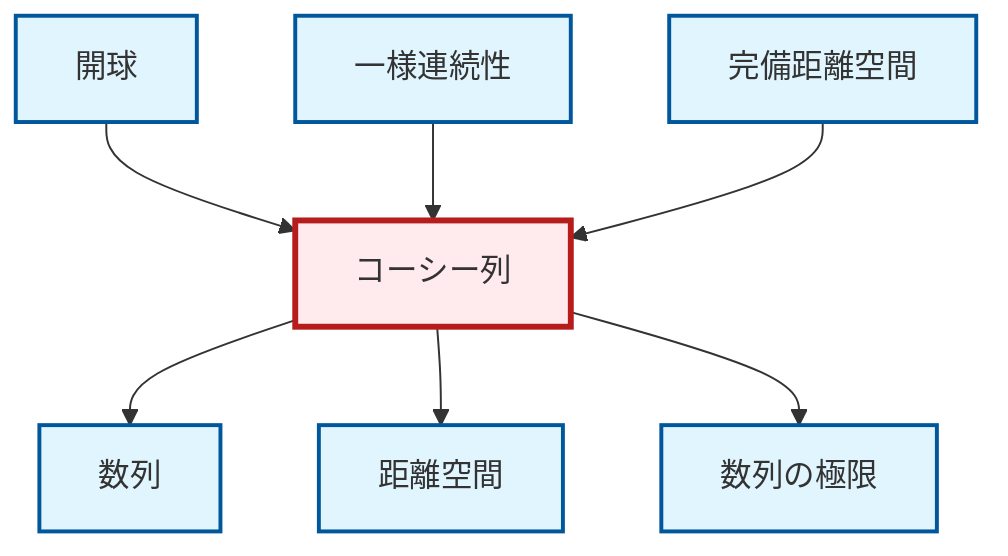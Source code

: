 graph TD
    classDef definition fill:#e1f5fe,stroke:#01579b,stroke-width:2px
    classDef theorem fill:#f3e5f5,stroke:#4a148c,stroke-width:2px
    classDef axiom fill:#fff3e0,stroke:#e65100,stroke-width:2px
    classDef example fill:#e8f5e9,stroke:#1b5e20,stroke-width:2px
    classDef current fill:#ffebee,stroke:#b71c1c,stroke-width:3px
    def-open-ball["開球"]:::definition
    def-limit["数列の極限"]:::definition
    def-metric-space["距離空間"]:::definition
    def-complete-metric-space["完備距離空間"]:::definition
    def-sequence["数列"]:::definition
    def-cauchy-sequence["コーシー列"]:::definition
    def-uniform-continuity["一様連続性"]:::definition
    def-cauchy-sequence --> def-sequence
    def-open-ball --> def-cauchy-sequence
    def-uniform-continuity --> def-cauchy-sequence
    def-complete-metric-space --> def-cauchy-sequence
    def-cauchy-sequence --> def-metric-space
    def-cauchy-sequence --> def-limit
    class def-cauchy-sequence current